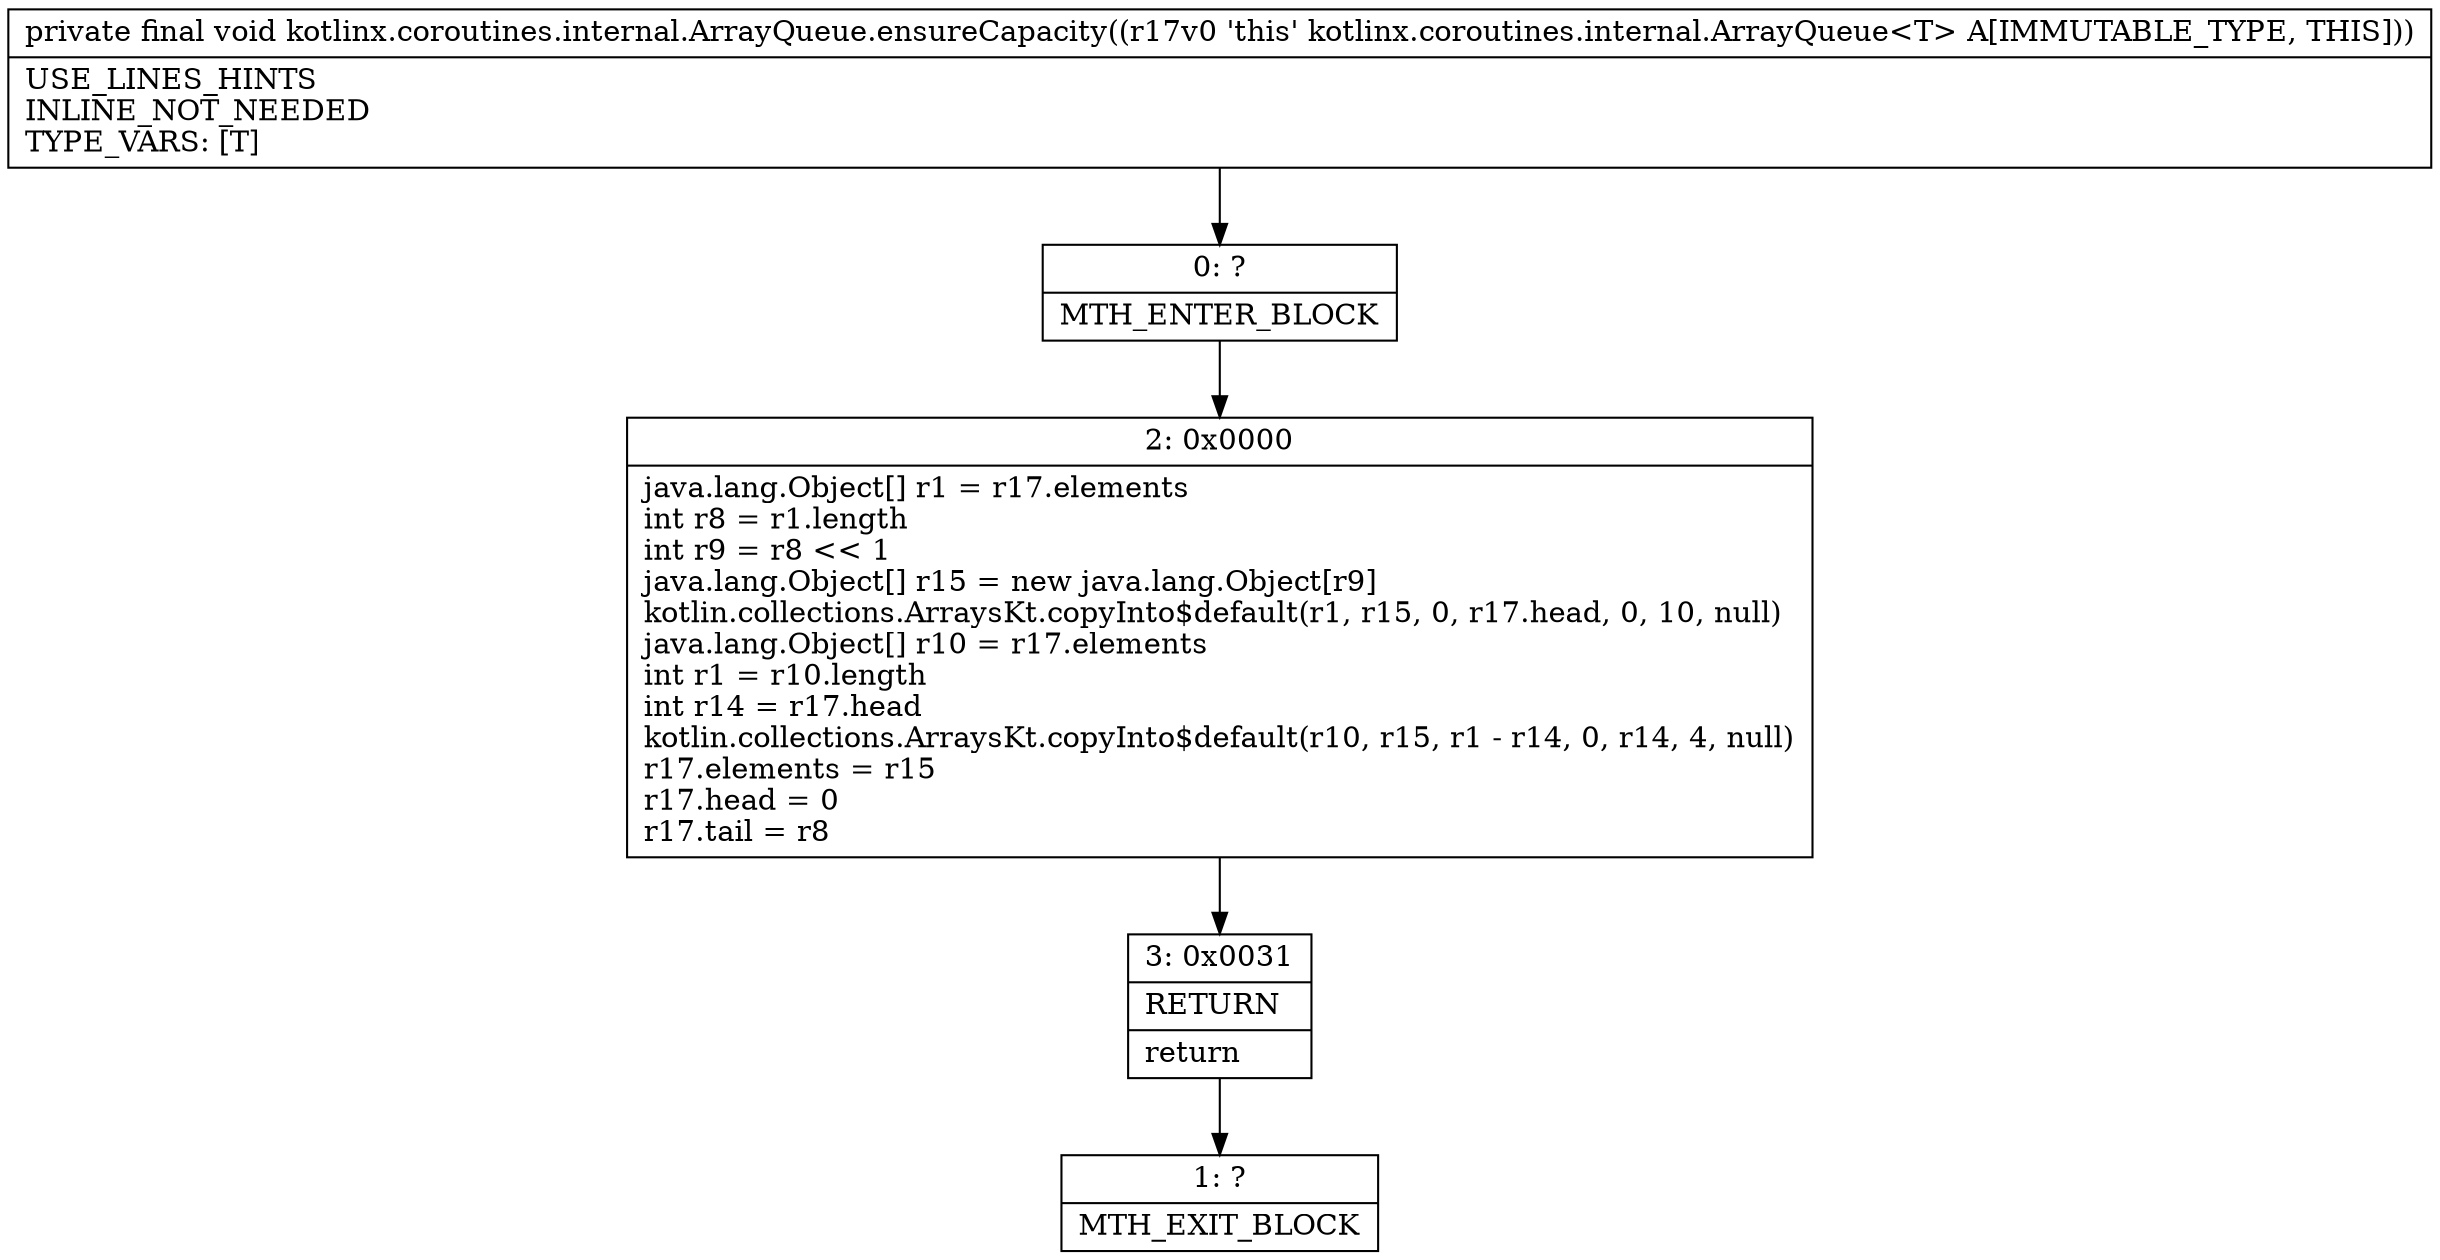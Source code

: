 digraph "CFG forkotlinx.coroutines.internal.ArrayQueue.ensureCapacity()V" {
Node_0 [shape=record,label="{0\:\ ?|MTH_ENTER_BLOCK\l}"];
Node_2 [shape=record,label="{2\:\ 0x0000|java.lang.Object[] r1 = r17.elements\lint r8 = r1.length\lint r9 = r8 \<\< 1\ljava.lang.Object[] r15 = new java.lang.Object[r9]\lkotlin.collections.ArraysKt.copyInto$default(r1, r15, 0, r17.head, 0, 10, null)\ljava.lang.Object[] r10 = r17.elements\lint r1 = r10.length\lint r14 = r17.head\lkotlin.collections.ArraysKt.copyInto$default(r10, r15, r1 \- r14, 0, r14, 4, null)\lr17.elements = r15\lr17.head = 0\lr17.tail = r8\l}"];
Node_3 [shape=record,label="{3\:\ 0x0031|RETURN\l|return\l}"];
Node_1 [shape=record,label="{1\:\ ?|MTH_EXIT_BLOCK\l}"];
MethodNode[shape=record,label="{private final void kotlinx.coroutines.internal.ArrayQueue.ensureCapacity((r17v0 'this' kotlinx.coroutines.internal.ArrayQueue\<T\> A[IMMUTABLE_TYPE, THIS]))  | USE_LINES_HINTS\lINLINE_NOT_NEEDED\lTYPE_VARS: [T]\l}"];
MethodNode -> Node_0;Node_0 -> Node_2;
Node_2 -> Node_3;
Node_3 -> Node_1;
}

